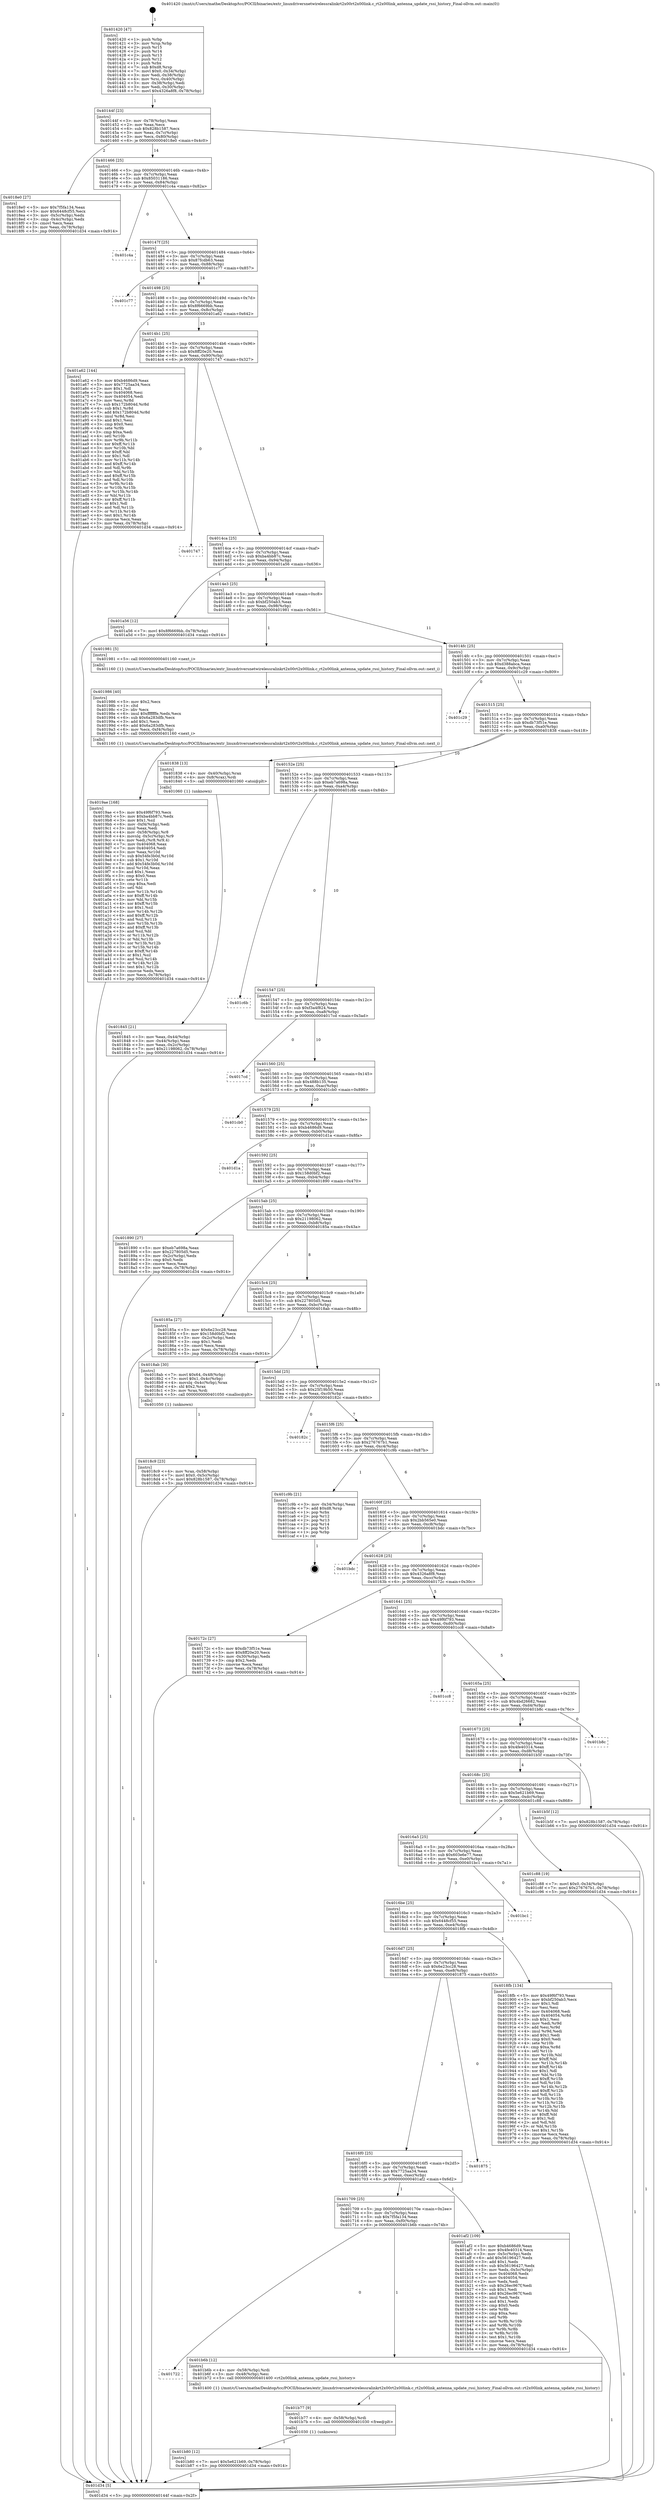 digraph "0x401420" {
  label = "0x401420 (/mnt/c/Users/mathe/Desktop/tcc/POCII/binaries/extr_linuxdriversnetwirelessralinkrt2x00rt2x00link.c_rt2x00link_antenna_update_rssi_history_Final-ollvm.out::main(0))"
  labelloc = "t"
  node[shape=record]

  Entry [label="",width=0.3,height=0.3,shape=circle,fillcolor=black,style=filled]
  "0x40144f" [label="{
     0x40144f [23]\l
     | [instrs]\l
     &nbsp;&nbsp;0x40144f \<+3\>: mov -0x78(%rbp),%eax\l
     &nbsp;&nbsp;0x401452 \<+2\>: mov %eax,%ecx\l
     &nbsp;&nbsp;0x401454 \<+6\>: sub $0x828b1587,%ecx\l
     &nbsp;&nbsp;0x40145a \<+3\>: mov %eax,-0x7c(%rbp)\l
     &nbsp;&nbsp;0x40145d \<+3\>: mov %ecx,-0x80(%rbp)\l
     &nbsp;&nbsp;0x401460 \<+6\>: je 00000000004018e0 \<main+0x4c0\>\l
  }"]
  "0x4018e0" [label="{
     0x4018e0 [27]\l
     | [instrs]\l
     &nbsp;&nbsp;0x4018e0 \<+5\>: mov $0x7f5fa134,%eax\l
     &nbsp;&nbsp;0x4018e5 \<+5\>: mov $0x6448cf55,%ecx\l
     &nbsp;&nbsp;0x4018ea \<+3\>: mov -0x5c(%rbp),%edx\l
     &nbsp;&nbsp;0x4018ed \<+3\>: cmp -0x4c(%rbp),%edx\l
     &nbsp;&nbsp;0x4018f0 \<+3\>: cmovl %ecx,%eax\l
     &nbsp;&nbsp;0x4018f3 \<+3\>: mov %eax,-0x78(%rbp)\l
     &nbsp;&nbsp;0x4018f6 \<+5\>: jmp 0000000000401d34 \<main+0x914\>\l
  }"]
  "0x401466" [label="{
     0x401466 [25]\l
     | [instrs]\l
     &nbsp;&nbsp;0x401466 \<+5\>: jmp 000000000040146b \<main+0x4b\>\l
     &nbsp;&nbsp;0x40146b \<+3\>: mov -0x7c(%rbp),%eax\l
     &nbsp;&nbsp;0x40146e \<+5\>: sub $0x85031186,%eax\l
     &nbsp;&nbsp;0x401473 \<+6\>: mov %eax,-0x84(%rbp)\l
     &nbsp;&nbsp;0x401479 \<+6\>: je 0000000000401c4a \<main+0x82a\>\l
  }"]
  Exit [label="",width=0.3,height=0.3,shape=circle,fillcolor=black,style=filled,peripheries=2]
  "0x401c4a" [label="{
     0x401c4a\l
  }", style=dashed]
  "0x40147f" [label="{
     0x40147f [25]\l
     | [instrs]\l
     &nbsp;&nbsp;0x40147f \<+5\>: jmp 0000000000401484 \<main+0x64\>\l
     &nbsp;&nbsp;0x401484 \<+3\>: mov -0x7c(%rbp),%eax\l
     &nbsp;&nbsp;0x401487 \<+5\>: sub $0x87fcdb63,%eax\l
     &nbsp;&nbsp;0x40148c \<+6\>: mov %eax,-0x88(%rbp)\l
     &nbsp;&nbsp;0x401492 \<+6\>: je 0000000000401c77 \<main+0x857\>\l
  }"]
  "0x401b80" [label="{
     0x401b80 [12]\l
     | [instrs]\l
     &nbsp;&nbsp;0x401b80 \<+7\>: movl $0x5e621b69,-0x78(%rbp)\l
     &nbsp;&nbsp;0x401b87 \<+5\>: jmp 0000000000401d34 \<main+0x914\>\l
  }"]
  "0x401c77" [label="{
     0x401c77\l
  }", style=dashed]
  "0x401498" [label="{
     0x401498 [25]\l
     | [instrs]\l
     &nbsp;&nbsp;0x401498 \<+5\>: jmp 000000000040149d \<main+0x7d\>\l
     &nbsp;&nbsp;0x40149d \<+3\>: mov -0x7c(%rbp),%eax\l
     &nbsp;&nbsp;0x4014a0 \<+5\>: sub $0x8f6669bb,%eax\l
     &nbsp;&nbsp;0x4014a5 \<+6\>: mov %eax,-0x8c(%rbp)\l
     &nbsp;&nbsp;0x4014ab \<+6\>: je 0000000000401a62 \<main+0x642\>\l
  }"]
  "0x401b77" [label="{
     0x401b77 [9]\l
     | [instrs]\l
     &nbsp;&nbsp;0x401b77 \<+4\>: mov -0x58(%rbp),%rdi\l
     &nbsp;&nbsp;0x401b7b \<+5\>: call 0000000000401030 \<free@plt\>\l
     | [calls]\l
     &nbsp;&nbsp;0x401030 \{1\} (unknown)\l
  }"]
  "0x401a62" [label="{
     0x401a62 [144]\l
     | [instrs]\l
     &nbsp;&nbsp;0x401a62 \<+5\>: mov $0xb4686d9,%eax\l
     &nbsp;&nbsp;0x401a67 \<+5\>: mov $0x7725aa34,%ecx\l
     &nbsp;&nbsp;0x401a6c \<+2\>: mov $0x1,%dl\l
     &nbsp;&nbsp;0x401a6e \<+7\>: mov 0x404068,%esi\l
     &nbsp;&nbsp;0x401a75 \<+7\>: mov 0x404054,%edi\l
     &nbsp;&nbsp;0x401a7c \<+3\>: mov %esi,%r8d\l
     &nbsp;&nbsp;0x401a7f \<+7\>: sub $0x172b804d,%r8d\l
     &nbsp;&nbsp;0x401a86 \<+4\>: sub $0x1,%r8d\l
     &nbsp;&nbsp;0x401a8a \<+7\>: add $0x172b804d,%r8d\l
     &nbsp;&nbsp;0x401a91 \<+4\>: imul %r8d,%esi\l
     &nbsp;&nbsp;0x401a95 \<+3\>: and $0x1,%esi\l
     &nbsp;&nbsp;0x401a98 \<+3\>: cmp $0x0,%esi\l
     &nbsp;&nbsp;0x401a9b \<+4\>: sete %r9b\l
     &nbsp;&nbsp;0x401a9f \<+3\>: cmp $0xa,%edi\l
     &nbsp;&nbsp;0x401aa2 \<+4\>: setl %r10b\l
     &nbsp;&nbsp;0x401aa6 \<+3\>: mov %r9b,%r11b\l
     &nbsp;&nbsp;0x401aa9 \<+4\>: xor $0xff,%r11b\l
     &nbsp;&nbsp;0x401aad \<+3\>: mov %r10b,%bl\l
     &nbsp;&nbsp;0x401ab0 \<+3\>: xor $0xff,%bl\l
     &nbsp;&nbsp;0x401ab3 \<+3\>: xor $0x1,%dl\l
     &nbsp;&nbsp;0x401ab6 \<+3\>: mov %r11b,%r14b\l
     &nbsp;&nbsp;0x401ab9 \<+4\>: and $0xff,%r14b\l
     &nbsp;&nbsp;0x401abd \<+3\>: and %dl,%r9b\l
     &nbsp;&nbsp;0x401ac0 \<+3\>: mov %bl,%r15b\l
     &nbsp;&nbsp;0x401ac3 \<+4\>: and $0xff,%r15b\l
     &nbsp;&nbsp;0x401ac7 \<+3\>: and %dl,%r10b\l
     &nbsp;&nbsp;0x401aca \<+3\>: or %r9b,%r14b\l
     &nbsp;&nbsp;0x401acd \<+3\>: or %r10b,%r15b\l
     &nbsp;&nbsp;0x401ad0 \<+3\>: xor %r15b,%r14b\l
     &nbsp;&nbsp;0x401ad3 \<+3\>: or %bl,%r11b\l
     &nbsp;&nbsp;0x401ad6 \<+4\>: xor $0xff,%r11b\l
     &nbsp;&nbsp;0x401ada \<+3\>: or $0x1,%dl\l
     &nbsp;&nbsp;0x401add \<+3\>: and %dl,%r11b\l
     &nbsp;&nbsp;0x401ae0 \<+3\>: or %r11b,%r14b\l
     &nbsp;&nbsp;0x401ae3 \<+4\>: test $0x1,%r14b\l
     &nbsp;&nbsp;0x401ae7 \<+3\>: cmovne %ecx,%eax\l
     &nbsp;&nbsp;0x401aea \<+3\>: mov %eax,-0x78(%rbp)\l
     &nbsp;&nbsp;0x401aed \<+5\>: jmp 0000000000401d34 \<main+0x914\>\l
  }"]
  "0x4014b1" [label="{
     0x4014b1 [25]\l
     | [instrs]\l
     &nbsp;&nbsp;0x4014b1 \<+5\>: jmp 00000000004014b6 \<main+0x96\>\l
     &nbsp;&nbsp;0x4014b6 \<+3\>: mov -0x7c(%rbp),%eax\l
     &nbsp;&nbsp;0x4014b9 \<+5\>: sub $0x8ff20e20,%eax\l
     &nbsp;&nbsp;0x4014be \<+6\>: mov %eax,-0x90(%rbp)\l
     &nbsp;&nbsp;0x4014c4 \<+6\>: je 0000000000401747 \<main+0x327\>\l
  }"]
  "0x401722" [label="{
     0x401722\l
  }", style=dashed]
  "0x401747" [label="{
     0x401747\l
  }", style=dashed]
  "0x4014ca" [label="{
     0x4014ca [25]\l
     | [instrs]\l
     &nbsp;&nbsp;0x4014ca \<+5\>: jmp 00000000004014cf \<main+0xaf\>\l
     &nbsp;&nbsp;0x4014cf \<+3\>: mov -0x7c(%rbp),%eax\l
     &nbsp;&nbsp;0x4014d2 \<+5\>: sub $0xba4bb87c,%eax\l
     &nbsp;&nbsp;0x4014d7 \<+6\>: mov %eax,-0x94(%rbp)\l
     &nbsp;&nbsp;0x4014dd \<+6\>: je 0000000000401a56 \<main+0x636\>\l
  }"]
  "0x401b6b" [label="{
     0x401b6b [12]\l
     | [instrs]\l
     &nbsp;&nbsp;0x401b6b \<+4\>: mov -0x58(%rbp),%rdi\l
     &nbsp;&nbsp;0x401b6f \<+3\>: mov -0x48(%rbp),%esi\l
     &nbsp;&nbsp;0x401b72 \<+5\>: call 0000000000401400 \<rt2x00link_antenna_update_rssi_history\>\l
     | [calls]\l
     &nbsp;&nbsp;0x401400 \{1\} (/mnt/c/Users/mathe/Desktop/tcc/POCII/binaries/extr_linuxdriversnetwirelessralinkrt2x00rt2x00link.c_rt2x00link_antenna_update_rssi_history_Final-ollvm.out::rt2x00link_antenna_update_rssi_history)\l
  }"]
  "0x401a56" [label="{
     0x401a56 [12]\l
     | [instrs]\l
     &nbsp;&nbsp;0x401a56 \<+7\>: movl $0x8f6669bb,-0x78(%rbp)\l
     &nbsp;&nbsp;0x401a5d \<+5\>: jmp 0000000000401d34 \<main+0x914\>\l
  }"]
  "0x4014e3" [label="{
     0x4014e3 [25]\l
     | [instrs]\l
     &nbsp;&nbsp;0x4014e3 \<+5\>: jmp 00000000004014e8 \<main+0xc8\>\l
     &nbsp;&nbsp;0x4014e8 \<+3\>: mov -0x7c(%rbp),%eax\l
     &nbsp;&nbsp;0x4014eb \<+5\>: sub $0xbf250ab3,%eax\l
     &nbsp;&nbsp;0x4014f0 \<+6\>: mov %eax,-0x98(%rbp)\l
     &nbsp;&nbsp;0x4014f6 \<+6\>: je 0000000000401981 \<main+0x561\>\l
  }"]
  "0x401709" [label="{
     0x401709 [25]\l
     | [instrs]\l
     &nbsp;&nbsp;0x401709 \<+5\>: jmp 000000000040170e \<main+0x2ee\>\l
     &nbsp;&nbsp;0x40170e \<+3\>: mov -0x7c(%rbp),%eax\l
     &nbsp;&nbsp;0x401711 \<+5\>: sub $0x7f5fa134,%eax\l
     &nbsp;&nbsp;0x401716 \<+6\>: mov %eax,-0xf0(%rbp)\l
     &nbsp;&nbsp;0x40171c \<+6\>: je 0000000000401b6b \<main+0x74b\>\l
  }"]
  "0x401981" [label="{
     0x401981 [5]\l
     | [instrs]\l
     &nbsp;&nbsp;0x401981 \<+5\>: call 0000000000401160 \<next_i\>\l
     | [calls]\l
     &nbsp;&nbsp;0x401160 \{1\} (/mnt/c/Users/mathe/Desktop/tcc/POCII/binaries/extr_linuxdriversnetwirelessralinkrt2x00rt2x00link.c_rt2x00link_antenna_update_rssi_history_Final-ollvm.out::next_i)\l
  }"]
  "0x4014fc" [label="{
     0x4014fc [25]\l
     | [instrs]\l
     &nbsp;&nbsp;0x4014fc \<+5\>: jmp 0000000000401501 \<main+0xe1\>\l
     &nbsp;&nbsp;0x401501 \<+3\>: mov -0x7c(%rbp),%eax\l
     &nbsp;&nbsp;0x401504 \<+5\>: sub $0xd388abca,%eax\l
     &nbsp;&nbsp;0x401509 \<+6\>: mov %eax,-0x9c(%rbp)\l
     &nbsp;&nbsp;0x40150f \<+6\>: je 0000000000401c29 \<main+0x809\>\l
  }"]
  "0x401af2" [label="{
     0x401af2 [109]\l
     | [instrs]\l
     &nbsp;&nbsp;0x401af2 \<+5\>: mov $0xb4686d9,%eax\l
     &nbsp;&nbsp;0x401af7 \<+5\>: mov $0x4fe40314,%ecx\l
     &nbsp;&nbsp;0x401afc \<+3\>: mov -0x5c(%rbp),%edx\l
     &nbsp;&nbsp;0x401aff \<+6\>: add $0x56196427,%edx\l
     &nbsp;&nbsp;0x401b05 \<+3\>: add $0x1,%edx\l
     &nbsp;&nbsp;0x401b08 \<+6\>: sub $0x56196427,%edx\l
     &nbsp;&nbsp;0x401b0e \<+3\>: mov %edx,-0x5c(%rbp)\l
     &nbsp;&nbsp;0x401b11 \<+7\>: mov 0x404068,%edx\l
     &nbsp;&nbsp;0x401b18 \<+7\>: mov 0x404054,%esi\l
     &nbsp;&nbsp;0x401b1f \<+2\>: mov %edx,%edi\l
     &nbsp;&nbsp;0x401b21 \<+6\>: sub $0x26ec967f,%edi\l
     &nbsp;&nbsp;0x401b27 \<+3\>: sub $0x1,%edi\l
     &nbsp;&nbsp;0x401b2a \<+6\>: add $0x26ec967f,%edi\l
     &nbsp;&nbsp;0x401b30 \<+3\>: imul %edi,%edx\l
     &nbsp;&nbsp;0x401b33 \<+3\>: and $0x1,%edx\l
     &nbsp;&nbsp;0x401b36 \<+3\>: cmp $0x0,%edx\l
     &nbsp;&nbsp;0x401b39 \<+4\>: sete %r8b\l
     &nbsp;&nbsp;0x401b3d \<+3\>: cmp $0xa,%esi\l
     &nbsp;&nbsp;0x401b40 \<+4\>: setl %r9b\l
     &nbsp;&nbsp;0x401b44 \<+3\>: mov %r8b,%r10b\l
     &nbsp;&nbsp;0x401b47 \<+3\>: and %r9b,%r10b\l
     &nbsp;&nbsp;0x401b4a \<+3\>: xor %r9b,%r8b\l
     &nbsp;&nbsp;0x401b4d \<+3\>: or %r8b,%r10b\l
     &nbsp;&nbsp;0x401b50 \<+4\>: test $0x1,%r10b\l
     &nbsp;&nbsp;0x401b54 \<+3\>: cmovne %ecx,%eax\l
     &nbsp;&nbsp;0x401b57 \<+3\>: mov %eax,-0x78(%rbp)\l
     &nbsp;&nbsp;0x401b5a \<+5\>: jmp 0000000000401d34 \<main+0x914\>\l
  }"]
  "0x401c29" [label="{
     0x401c29\l
  }", style=dashed]
  "0x401515" [label="{
     0x401515 [25]\l
     | [instrs]\l
     &nbsp;&nbsp;0x401515 \<+5\>: jmp 000000000040151a \<main+0xfa\>\l
     &nbsp;&nbsp;0x40151a \<+3\>: mov -0x7c(%rbp),%eax\l
     &nbsp;&nbsp;0x40151d \<+5\>: sub $0xdb73f51e,%eax\l
     &nbsp;&nbsp;0x401522 \<+6\>: mov %eax,-0xa0(%rbp)\l
     &nbsp;&nbsp;0x401528 \<+6\>: je 0000000000401838 \<main+0x418\>\l
  }"]
  "0x4016f0" [label="{
     0x4016f0 [25]\l
     | [instrs]\l
     &nbsp;&nbsp;0x4016f0 \<+5\>: jmp 00000000004016f5 \<main+0x2d5\>\l
     &nbsp;&nbsp;0x4016f5 \<+3\>: mov -0x7c(%rbp),%eax\l
     &nbsp;&nbsp;0x4016f8 \<+5\>: sub $0x7725aa34,%eax\l
     &nbsp;&nbsp;0x4016fd \<+6\>: mov %eax,-0xec(%rbp)\l
     &nbsp;&nbsp;0x401703 \<+6\>: je 0000000000401af2 \<main+0x6d2\>\l
  }"]
  "0x401838" [label="{
     0x401838 [13]\l
     | [instrs]\l
     &nbsp;&nbsp;0x401838 \<+4\>: mov -0x40(%rbp),%rax\l
     &nbsp;&nbsp;0x40183c \<+4\>: mov 0x8(%rax),%rdi\l
     &nbsp;&nbsp;0x401840 \<+5\>: call 0000000000401060 \<atoi@plt\>\l
     | [calls]\l
     &nbsp;&nbsp;0x401060 \{1\} (unknown)\l
  }"]
  "0x40152e" [label="{
     0x40152e [25]\l
     | [instrs]\l
     &nbsp;&nbsp;0x40152e \<+5\>: jmp 0000000000401533 \<main+0x113\>\l
     &nbsp;&nbsp;0x401533 \<+3\>: mov -0x7c(%rbp),%eax\l
     &nbsp;&nbsp;0x401536 \<+5\>: sub $0xeb7a698a,%eax\l
     &nbsp;&nbsp;0x40153b \<+6\>: mov %eax,-0xa4(%rbp)\l
     &nbsp;&nbsp;0x401541 \<+6\>: je 0000000000401c6b \<main+0x84b\>\l
  }"]
  "0x401875" [label="{
     0x401875\l
  }", style=dashed]
  "0x401c6b" [label="{
     0x401c6b\l
  }", style=dashed]
  "0x401547" [label="{
     0x401547 [25]\l
     | [instrs]\l
     &nbsp;&nbsp;0x401547 \<+5\>: jmp 000000000040154c \<main+0x12c\>\l
     &nbsp;&nbsp;0x40154c \<+3\>: mov -0x7c(%rbp),%eax\l
     &nbsp;&nbsp;0x40154f \<+5\>: sub $0xf3a4f824,%eax\l
     &nbsp;&nbsp;0x401554 \<+6\>: mov %eax,-0xa8(%rbp)\l
     &nbsp;&nbsp;0x40155a \<+6\>: je 00000000004017cd \<main+0x3ad\>\l
  }"]
  "0x4019ae" [label="{
     0x4019ae [168]\l
     | [instrs]\l
     &nbsp;&nbsp;0x4019ae \<+5\>: mov $0x49f6f793,%ecx\l
     &nbsp;&nbsp;0x4019b3 \<+5\>: mov $0xba4bb87c,%edx\l
     &nbsp;&nbsp;0x4019b8 \<+3\>: mov $0x1,%sil\l
     &nbsp;&nbsp;0x4019bb \<+6\>: mov -0xf4(%rbp),%edi\l
     &nbsp;&nbsp;0x4019c1 \<+3\>: imul %eax,%edi\l
     &nbsp;&nbsp;0x4019c4 \<+4\>: mov -0x58(%rbp),%r8\l
     &nbsp;&nbsp;0x4019c8 \<+4\>: movslq -0x5c(%rbp),%r9\l
     &nbsp;&nbsp;0x4019cc \<+4\>: mov %edi,(%r8,%r9,4)\l
     &nbsp;&nbsp;0x4019d0 \<+7\>: mov 0x404068,%eax\l
     &nbsp;&nbsp;0x4019d7 \<+7\>: mov 0x404054,%edi\l
     &nbsp;&nbsp;0x4019de \<+3\>: mov %eax,%r10d\l
     &nbsp;&nbsp;0x4019e1 \<+7\>: sub $0x54fe3b0d,%r10d\l
     &nbsp;&nbsp;0x4019e8 \<+4\>: sub $0x1,%r10d\l
     &nbsp;&nbsp;0x4019ec \<+7\>: add $0x54fe3b0d,%r10d\l
     &nbsp;&nbsp;0x4019f3 \<+4\>: imul %r10d,%eax\l
     &nbsp;&nbsp;0x4019f7 \<+3\>: and $0x1,%eax\l
     &nbsp;&nbsp;0x4019fa \<+3\>: cmp $0x0,%eax\l
     &nbsp;&nbsp;0x4019fd \<+4\>: sete %r11b\l
     &nbsp;&nbsp;0x401a01 \<+3\>: cmp $0xa,%edi\l
     &nbsp;&nbsp;0x401a04 \<+3\>: setl %bl\l
     &nbsp;&nbsp;0x401a07 \<+3\>: mov %r11b,%r14b\l
     &nbsp;&nbsp;0x401a0a \<+4\>: xor $0xff,%r14b\l
     &nbsp;&nbsp;0x401a0e \<+3\>: mov %bl,%r15b\l
     &nbsp;&nbsp;0x401a11 \<+4\>: xor $0xff,%r15b\l
     &nbsp;&nbsp;0x401a15 \<+4\>: xor $0x1,%sil\l
     &nbsp;&nbsp;0x401a19 \<+3\>: mov %r14b,%r12b\l
     &nbsp;&nbsp;0x401a1c \<+4\>: and $0xff,%r12b\l
     &nbsp;&nbsp;0x401a20 \<+3\>: and %sil,%r11b\l
     &nbsp;&nbsp;0x401a23 \<+3\>: mov %r15b,%r13b\l
     &nbsp;&nbsp;0x401a26 \<+4\>: and $0xff,%r13b\l
     &nbsp;&nbsp;0x401a2a \<+3\>: and %sil,%bl\l
     &nbsp;&nbsp;0x401a2d \<+3\>: or %r11b,%r12b\l
     &nbsp;&nbsp;0x401a30 \<+3\>: or %bl,%r13b\l
     &nbsp;&nbsp;0x401a33 \<+3\>: xor %r13b,%r12b\l
     &nbsp;&nbsp;0x401a36 \<+3\>: or %r15b,%r14b\l
     &nbsp;&nbsp;0x401a39 \<+4\>: xor $0xff,%r14b\l
     &nbsp;&nbsp;0x401a3d \<+4\>: or $0x1,%sil\l
     &nbsp;&nbsp;0x401a41 \<+3\>: and %sil,%r14b\l
     &nbsp;&nbsp;0x401a44 \<+3\>: or %r14b,%r12b\l
     &nbsp;&nbsp;0x401a47 \<+4\>: test $0x1,%r12b\l
     &nbsp;&nbsp;0x401a4b \<+3\>: cmovne %edx,%ecx\l
     &nbsp;&nbsp;0x401a4e \<+3\>: mov %ecx,-0x78(%rbp)\l
     &nbsp;&nbsp;0x401a51 \<+5\>: jmp 0000000000401d34 \<main+0x914\>\l
  }"]
  "0x4017cd" [label="{
     0x4017cd\l
  }", style=dashed]
  "0x401560" [label="{
     0x401560 [25]\l
     | [instrs]\l
     &nbsp;&nbsp;0x401560 \<+5\>: jmp 0000000000401565 \<main+0x145\>\l
     &nbsp;&nbsp;0x401565 \<+3\>: mov -0x7c(%rbp),%eax\l
     &nbsp;&nbsp;0x401568 \<+5\>: sub $0x488b135,%eax\l
     &nbsp;&nbsp;0x40156d \<+6\>: mov %eax,-0xac(%rbp)\l
     &nbsp;&nbsp;0x401573 \<+6\>: je 0000000000401cb0 \<main+0x890\>\l
  }"]
  "0x401986" [label="{
     0x401986 [40]\l
     | [instrs]\l
     &nbsp;&nbsp;0x401986 \<+5\>: mov $0x2,%ecx\l
     &nbsp;&nbsp;0x40198b \<+1\>: cltd\l
     &nbsp;&nbsp;0x40198c \<+2\>: idiv %ecx\l
     &nbsp;&nbsp;0x40198e \<+6\>: imul $0xfffffffe,%edx,%ecx\l
     &nbsp;&nbsp;0x401994 \<+6\>: sub $0x6a283dfb,%ecx\l
     &nbsp;&nbsp;0x40199a \<+3\>: add $0x1,%ecx\l
     &nbsp;&nbsp;0x40199d \<+6\>: add $0x6a283dfb,%ecx\l
     &nbsp;&nbsp;0x4019a3 \<+6\>: mov %ecx,-0xf4(%rbp)\l
     &nbsp;&nbsp;0x4019a9 \<+5\>: call 0000000000401160 \<next_i\>\l
     | [calls]\l
     &nbsp;&nbsp;0x401160 \{1\} (/mnt/c/Users/mathe/Desktop/tcc/POCII/binaries/extr_linuxdriversnetwirelessralinkrt2x00rt2x00link.c_rt2x00link_antenna_update_rssi_history_Final-ollvm.out::next_i)\l
  }"]
  "0x401cb0" [label="{
     0x401cb0\l
  }", style=dashed]
  "0x401579" [label="{
     0x401579 [25]\l
     | [instrs]\l
     &nbsp;&nbsp;0x401579 \<+5\>: jmp 000000000040157e \<main+0x15e\>\l
     &nbsp;&nbsp;0x40157e \<+3\>: mov -0x7c(%rbp),%eax\l
     &nbsp;&nbsp;0x401581 \<+5\>: sub $0xb4686d9,%eax\l
     &nbsp;&nbsp;0x401586 \<+6\>: mov %eax,-0xb0(%rbp)\l
     &nbsp;&nbsp;0x40158c \<+6\>: je 0000000000401d1a \<main+0x8fa\>\l
  }"]
  "0x4016d7" [label="{
     0x4016d7 [25]\l
     | [instrs]\l
     &nbsp;&nbsp;0x4016d7 \<+5\>: jmp 00000000004016dc \<main+0x2bc\>\l
     &nbsp;&nbsp;0x4016dc \<+3\>: mov -0x7c(%rbp),%eax\l
     &nbsp;&nbsp;0x4016df \<+5\>: sub $0x6e23cc28,%eax\l
     &nbsp;&nbsp;0x4016e4 \<+6\>: mov %eax,-0xe8(%rbp)\l
     &nbsp;&nbsp;0x4016ea \<+6\>: je 0000000000401875 \<main+0x455\>\l
  }"]
  "0x401d1a" [label="{
     0x401d1a\l
  }", style=dashed]
  "0x401592" [label="{
     0x401592 [25]\l
     | [instrs]\l
     &nbsp;&nbsp;0x401592 \<+5\>: jmp 0000000000401597 \<main+0x177\>\l
     &nbsp;&nbsp;0x401597 \<+3\>: mov -0x7c(%rbp),%eax\l
     &nbsp;&nbsp;0x40159a \<+5\>: sub $0x158d0bf2,%eax\l
     &nbsp;&nbsp;0x40159f \<+6\>: mov %eax,-0xb4(%rbp)\l
     &nbsp;&nbsp;0x4015a5 \<+6\>: je 0000000000401890 \<main+0x470\>\l
  }"]
  "0x4018fb" [label="{
     0x4018fb [134]\l
     | [instrs]\l
     &nbsp;&nbsp;0x4018fb \<+5\>: mov $0x49f6f793,%eax\l
     &nbsp;&nbsp;0x401900 \<+5\>: mov $0xbf250ab3,%ecx\l
     &nbsp;&nbsp;0x401905 \<+2\>: mov $0x1,%dl\l
     &nbsp;&nbsp;0x401907 \<+2\>: xor %esi,%esi\l
     &nbsp;&nbsp;0x401909 \<+7\>: mov 0x404068,%edi\l
     &nbsp;&nbsp;0x401910 \<+8\>: mov 0x404054,%r8d\l
     &nbsp;&nbsp;0x401918 \<+3\>: sub $0x1,%esi\l
     &nbsp;&nbsp;0x40191b \<+3\>: mov %edi,%r9d\l
     &nbsp;&nbsp;0x40191e \<+3\>: add %esi,%r9d\l
     &nbsp;&nbsp;0x401921 \<+4\>: imul %r9d,%edi\l
     &nbsp;&nbsp;0x401925 \<+3\>: and $0x1,%edi\l
     &nbsp;&nbsp;0x401928 \<+3\>: cmp $0x0,%edi\l
     &nbsp;&nbsp;0x40192b \<+4\>: sete %r10b\l
     &nbsp;&nbsp;0x40192f \<+4\>: cmp $0xa,%r8d\l
     &nbsp;&nbsp;0x401933 \<+4\>: setl %r11b\l
     &nbsp;&nbsp;0x401937 \<+3\>: mov %r10b,%bl\l
     &nbsp;&nbsp;0x40193a \<+3\>: xor $0xff,%bl\l
     &nbsp;&nbsp;0x40193d \<+3\>: mov %r11b,%r14b\l
     &nbsp;&nbsp;0x401940 \<+4\>: xor $0xff,%r14b\l
     &nbsp;&nbsp;0x401944 \<+3\>: xor $0x1,%dl\l
     &nbsp;&nbsp;0x401947 \<+3\>: mov %bl,%r15b\l
     &nbsp;&nbsp;0x40194a \<+4\>: and $0xff,%r15b\l
     &nbsp;&nbsp;0x40194e \<+3\>: and %dl,%r10b\l
     &nbsp;&nbsp;0x401951 \<+3\>: mov %r14b,%r12b\l
     &nbsp;&nbsp;0x401954 \<+4\>: and $0xff,%r12b\l
     &nbsp;&nbsp;0x401958 \<+3\>: and %dl,%r11b\l
     &nbsp;&nbsp;0x40195b \<+3\>: or %r10b,%r15b\l
     &nbsp;&nbsp;0x40195e \<+3\>: or %r11b,%r12b\l
     &nbsp;&nbsp;0x401961 \<+3\>: xor %r12b,%r15b\l
     &nbsp;&nbsp;0x401964 \<+3\>: or %r14b,%bl\l
     &nbsp;&nbsp;0x401967 \<+3\>: xor $0xff,%bl\l
     &nbsp;&nbsp;0x40196a \<+3\>: or $0x1,%dl\l
     &nbsp;&nbsp;0x40196d \<+2\>: and %dl,%bl\l
     &nbsp;&nbsp;0x40196f \<+3\>: or %bl,%r15b\l
     &nbsp;&nbsp;0x401972 \<+4\>: test $0x1,%r15b\l
     &nbsp;&nbsp;0x401976 \<+3\>: cmovne %ecx,%eax\l
     &nbsp;&nbsp;0x401979 \<+3\>: mov %eax,-0x78(%rbp)\l
     &nbsp;&nbsp;0x40197c \<+5\>: jmp 0000000000401d34 \<main+0x914\>\l
  }"]
  "0x401890" [label="{
     0x401890 [27]\l
     | [instrs]\l
     &nbsp;&nbsp;0x401890 \<+5\>: mov $0xeb7a698a,%eax\l
     &nbsp;&nbsp;0x401895 \<+5\>: mov $0x227805d5,%ecx\l
     &nbsp;&nbsp;0x40189a \<+3\>: mov -0x2c(%rbp),%edx\l
     &nbsp;&nbsp;0x40189d \<+3\>: cmp $0x0,%edx\l
     &nbsp;&nbsp;0x4018a0 \<+3\>: cmove %ecx,%eax\l
     &nbsp;&nbsp;0x4018a3 \<+3\>: mov %eax,-0x78(%rbp)\l
     &nbsp;&nbsp;0x4018a6 \<+5\>: jmp 0000000000401d34 \<main+0x914\>\l
  }"]
  "0x4015ab" [label="{
     0x4015ab [25]\l
     | [instrs]\l
     &nbsp;&nbsp;0x4015ab \<+5\>: jmp 00000000004015b0 \<main+0x190\>\l
     &nbsp;&nbsp;0x4015b0 \<+3\>: mov -0x7c(%rbp),%eax\l
     &nbsp;&nbsp;0x4015b3 \<+5\>: sub $0x21198062,%eax\l
     &nbsp;&nbsp;0x4015b8 \<+6\>: mov %eax,-0xb8(%rbp)\l
     &nbsp;&nbsp;0x4015be \<+6\>: je 000000000040185a \<main+0x43a\>\l
  }"]
  "0x4016be" [label="{
     0x4016be [25]\l
     | [instrs]\l
     &nbsp;&nbsp;0x4016be \<+5\>: jmp 00000000004016c3 \<main+0x2a3\>\l
     &nbsp;&nbsp;0x4016c3 \<+3\>: mov -0x7c(%rbp),%eax\l
     &nbsp;&nbsp;0x4016c6 \<+5\>: sub $0x6448cf55,%eax\l
     &nbsp;&nbsp;0x4016cb \<+6\>: mov %eax,-0xe4(%rbp)\l
     &nbsp;&nbsp;0x4016d1 \<+6\>: je 00000000004018fb \<main+0x4db\>\l
  }"]
  "0x40185a" [label="{
     0x40185a [27]\l
     | [instrs]\l
     &nbsp;&nbsp;0x40185a \<+5\>: mov $0x6e23cc28,%eax\l
     &nbsp;&nbsp;0x40185f \<+5\>: mov $0x158d0bf2,%ecx\l
     &nbsp;&nbsp;0x401864 \<+3\>: mov -0x2c(%rbp),%edx\l
     &nbsp;&nbsp;0x401867 \<+3\>: cmp $0x1,%edx\l
     &nbsp;&nbsp;0x40186a \<+3\>: cmovl %ecx,%eax\l
     &nbsp;&nbsp;0x40186d \<+3\>: mov %eax,-0x78(%rbp)\l
     &nbsp;&nbsp;0x401870 \<+5\>: jmp 0000000000401d34 \<main+0x914\>\l
  }"]
  "0x4015c4" [label="{
     0x4015c4 [25]\l
     | [instrs]\l
     &nbsp;&nbsp;0x4015c4 \<+5\>: jmp 00000000004015c9 \<main+0x1a9\>\l
     &nbsp;&nbsp;0x4015c9 \<+3\>: mov -0x7c(%rbp),%eax\l
     &nbsp;&nbsp;0x4015cc \<+5\>: sub $0x227805d5,%eax\l
     &nbsp;&nbsp;0x4015d1 \<+6\>: mov %eax,-0xbc(%rbp)\l
     &nbsp;&nbsp;0x4015d7 \<+6\>: je 00000000004018ab \<main+0x48b\>\l
  }"]
  "0x401bc1" [label="{
     0x401bc1\l
  }", style=dashed]
  "0x4018ab" [label="{
     0x4018ab [30]\l
     | [instrs]\l
     &nbsp;&nbsp;0x4018ab \<+7\>: movl $0x64,-0x48(%rbp)\l
     &nbsp;&nbsp;0x4018b2 \<+7\>: movl $0x1,-0x4c(%rbp)\l
     &nbsp;&nbsp;0x4018b9 \<+4\>: movslq -0x4c(%rbp),%rax\l
     &nbsp;&nbsp;0x4018bd \<+4\>: shl $0x2,%rax\l
     &nbsp;&nbsp;0x4018c1 \<+3\>: mov %rax,%rdi\l
     &nbsp;&nbsp;0x4018c4 \<+5\>: call 0000000000401050 \<malloc@plt\>\l
     | [calls]\l
     &nbsp;&nbsp;0x401050 \{1\} (unknown)\l
  }"]
  "0x4015dd" [label="{
     0x4015dd [25]\l
     | [instrs]\l
     &nbsp;&nbsp;0x4015dd \<+5\>: jmp 00000000004015e2 \<main+0x1c2\>\l
     &nbsp;&nbsp;0x4015e2 \<+3\>: mov -0x7c(%rbp),%eax\l
     &nbsp;&nbsp;0x4015e5 \<+5\>: sub $0x25f19b50,%eax\l
     &nbsp;&nbsp;0x4015ea \<+6\>: mov %eax,-0xc0(%rbp)\l
     &nbsp;&nbsp;0x4015f0 \<+6\>: je 000000000040182c \<main+0x40c\>\l
  }"]
  "0x4016a5" [label="{
     0x4016a5 [25]\l
     | [instrs]\l
     &nbsp;&nbsp;0x4016a5 \<+5\>: jmp 00000000004016aa \<main+0x28a\>\l
     &nbsp;&nbsp;0x4016aa \<+3\>: mov -0x7c(%rbp),%eax\l
     &nbsp;&nbsp;0x4016ad \<+5\>: sub $0x603e6e77,%eax\l
     &nbsp;&nbsp;0x4016b2 \<+6\>: mov %eax,-0xe0(%rbp)\l
     &nbsp;&nbsp;0x4016b8 \<+6\>: je 0000000000401bc1 \<main+0x7a1\>\l
  }"]
  "0x40182c" [label="{
     0x40182c\l
  }", style=dashed]
  "0x4015f6" [label="{
     0x4015f6 [25]\l
     | [instrs]\l
     &nbsp;&nbsp;0x4015f6 \<+5\>: jmp 00000000004015fb \<main+0x1db\>\l
     &nbsp;&nbsp;0x4015fb \<+3\>: mov -0x7c(%rbp),%eax\l
     &nbsp;&nbsp;0x4015fe \<+5\>: sub $0x276767b1,%eax\l
     &nbsp;&nbsp;0x401603 \<+6\>: mov %eax,-0xc4(%rbp)\l
     &nbsp;&nbsp;0x401609 \<+6\>: je 0000000000401c9b \<main+0x87b\>\l
  }"]
  "0x401c88" [label="{
     0x401c88 [19]\l
     | [instrs]\l
     &nbsp;&nbsp;0x401c88 \<+7\>: movl $0x0,-0x34(%rbp)\l
     &nbsp;&nbsp;0x401c8f \<+7\>: movl $0x276767b1,-0x78(%rbp)\l
     &nbsp;&nbsp;0x401c96 \<+5\>: jmp 0000000000401d34 \<main+0x914\>\l
  }"]
  "0x401c9b" [label="{
     0x401c9b [21]\l
     | [instrs]\l
     &nbsp;&nbsp;0x401c9b \<+3\>: mov -0x34(%rbp),%eax\l
     &nbsp;&nbsp;0x401c9e \<+7\>: add $0xd8,%rsp\l
     &nbsp;&nbsp;0x401ca5 \<+1\>: pop %rbx\l
     &nbsp;&nbsp;0x401ca6 \<+2\>: pop %r12\l
     &nbsp;&nbsp;0x401ca8 \<+2\>: pop %r13\l
     &nbsp;&nbsp;0x401caa \<+2\>: pop %r14\l
     &nbsp;&nbsp;0x401cac \<+2\>: pop %r15\l
     &nbsp;&nbsp;0x401cae \<+1\>: pop %rbp\l
     &nbsp;&nbsp;0x401caf \<+1\>: ret\l
  }"]
  "0x40160f" [label="{
     0x40160f [25]\l
     | [instrs]\l
     &nbsp;&nbsp;0x40160f \<+5\>: jmp 0000000000401614 \<main+0x1f4\>\l
     &nbsp;&nbsp;0x401614 \<+3\>: mov -0x7c(%rbp),%eax\l
     &nbsp;&nbsp;0x401617 \<+5\>: sub $0x2bb565e0,%eax\l
     &nbsp;&nbsp;0x40161c \<+6\>: mov %eax,-0xc8(%rbp)\l
     &nbsp;&nbsp;0x401622 \<+6\>: je 0000000000401bdc \<main+0x7bc\>\l
  }"]
  "0x40168c" [label="{
     0x40168c [25]\l
     | [instrs]\l
     &nbsp;&nbsp;0x40168c \<+5\>: jmp 0000000000401691 \<main+0x271\>\l
     &nbsp;&nbsp;0x401691 \<+3\>: mov -0x7c(%rbp),%eax\l
     &nbsp;&nbsp;0x401694 \<+5\>: sub $0x5e621b69,%eax\l
     &nbsp;&nbsp;0x401699 \<+6\>: mov %eax,-0xdc(%rbp)\l
     &nbsp;&nbsp;0x40169f \<+6\>: je 0000000000401c88 \<main+0x868\>\l
  }"]
  "0x401bdc" [label="{
     0x401bdc\l
  }", style=dashed]
  "0x401628" [label="{
     0x401628 [25]\l
     | [instrs]\l
     &nbsp;&nbsp;0x401628 \<+5\>: jmp 000000000040162d \<main+0x20d\>\l
     &nbsp;&nbsp;0x40162d \<+3\>: mov -0x7c(%rbp),%eax\l
     &nbsp;&nbsp;0x401630 \<+5\>: sub $0x4326a8f8,%eax\l
     &nbsp;&nbsp;0x401635 \<+6\>: mov %eax,-0xcc(%rbp)\l
     &nbsp;&nbsp;0x40163b \<+6\>: je 000000000040172c \<main+0x30c\>\l
  }"]
  "0x401b5f" [label="{
     0x401b5f [12]\l
     | [instrs]\l
     &nbsp;&nbsp;0x401b5f \<+7\>: movl $0x828b1587,-0x78(%rbp)\l
     &nbsp;&nbsp;0x401b66 \<+5\>: jmp 0000000000401d34 \<main+0x914\>\l
  }"]
  "0x40172c" [label="{
     0x40172c [27]\l
     | [instrs]\l
     &nbsp;&nbsp;0x40172c \<+5\>: mov $0xdb73f51e,%eax\l
     &nbsp;&nbsp;0x401731 \<+5\>: mov $0x8ff20e20,%ecx\l
     &nbsp;&nbsp;0x401736 \<+3\>: mov -0x30(%rbp),%edx\l
     &nbsp;&nbsp;0x401739 \<+3\>: cmp $0x2,%edx\l
     &nbsp;&nbsp;0x40173c \<+3\>: cmovne %ecx,%eax\l
     &nbsp;&nbsp;0x40173f \<+3\>: mov %eax,-0x78(%rbp)\l
     &nbsp;&nbsp;0x401742 \<+5\>: jmp 0000000000401d34 \<main+0x914\>\l
  }"]
  "0x401641" [label="{
     0x401641 [25]\l
     | [instrs]\l
     &nbsp;&nbsp;0x401641 \<+5\>: jmp 0000000000401646 \<main+0x226\>\l
     &nbsp;&nbsp;0x401646 \<+3\>: mov -0x7c(%rbp),%eax\l
     &nbsp;&nbsp;0x401649 \<+5\>: sub $0x49f6f793,%eax\l
     &nbsp;&nbsp;0x40164e \<+6\>: mov %eax,-0xd0(%rbp)\l
     &nbsp;&nbsp;0x401654 \<+6\>: je 0000000000401cc8 \<main+0x8a8\>\l
  }"]
  "0x401d34" [label="{
     0x401d34 [5]\l
     | [instrs]\l
     &nbsp;&nbsp;0x401d34 \<+5\>: jmp 000000000040144f \<main+0x2f\>\l
  }"]
  "0x401420" [label="{
     0x401420 [47]\l
     | [instrs]\l
     &nbsp;&nbsp;0x401420 \<+1\>: push %rbp\l
     &nbsp;&nbsp;0x401421 \<+3\>: mov %rsp,%rbp\l
     &nbsp;&nbsp;0x401424 \<+2\>: push %r15\l
     &nbsp;&nbsp;0x401426 \<+2\>: push %r14\l
     &nbsp;&nbsp;0x401428 \<+2\>: push %r13\l
     &nbsp;&nbsp;0x40142a \<+2\>: push %r12\l
     &nbsp;&nbsp;0x40142c \<+1\>: push %rbx\l
     &nbsp;&nbsp;0x40142d \<+7\>: sub $0xd8,%rsp\l
     &nbsp;&nbsp;0x401434 \<+7\>: movl $0x0,-0x34(%rbp)\l
     &nbsp;&nbsp;0x40143b \<+3\>: mov %edi,-0x38(%rbp)\l
     &nbsp;&nbsp;0x40143e \<+4\>: mov %rsi,-0x40(%rbp)\l
     &nbsp;&nbsp;0x401442 \<+3\>: mov -0x38(%rbp),%edi\l
     &nbsp;&nbsp;0x401445 \<+3\>: mov %edi,-0x30(%rbp)\l
     &nbsp;&nbsp;0x401448 \<+7\>: movl $0x4326a8f8,-0x78(%rbp)\l
  }"]
  "0x401845" [label="{
     0x401845 [21]\l
     | [instrs]\l
     &nbsp;&nbsp;0x401845 \<+3\>: mov %eax,-0x44(%rbp)\l
     &nbsp;&nbsp;0x401848 \<+3\>: mov -0x44(%rbp),%eax\l
     &nbsp;&nbsp;0x40184b \<+3\>: mov %eax,-0x2c(%rbp)\l
     &nbsp;&nbsp;0x40184e \<+7\>: movl $0x21198062,-0x78(%rbp)\l
     &nbsp;&nbsp;0x401855 \<+5\>: jmp 0000000000401d34 \<main+0x914\>\l
  }"]
  "0x4018c9" [label="{
     0x4018c9 [23]\l
     | [instrs]\l
     &nbsp;&nbsp;0x4018c9 \<+4\>: mov %rax,-0x58(%rbp)\l
     &nbsp;&nbsp;0x4018cd \<+7\>: movl $0x0,-0x5c(%rbp)\l
     &nbsp;&nbsp;0x4018d4 \<+7\>: movl $0x828b1587,-0x78(%rbp)\l
     &nbsp;&nbsp;0x4018db \<+5\>: jmp 0000000000401d34 \<main+0x914\>\l
  }"]
  "0x401673" [label="{
     0x401673 [25]\l
     | [instrs]\l
     &nbsp;&nbsp;0x401673 \<+5\>: jmp 0000000000401678 \<main+0x258\>\l
     &nbsp;&nbsp;0x401678 \<+3\>: mov -0x7c(%rbp),%eax\l
     &nbsp;&nbsp;0x40167b \<+5\>: sub $0x4fe40314,%eax\l
     &nbsp;&nbsp;0x401680 \<+6\>: mov %eax,-0xd8(%rbp)\l
     &nbsp;&nbsp;0x401686 \<+6\>: je 0000000000401b5f \<main+0x73f\>\l
  }"]
  "0x401cc8" [label="{
     0x401cc8\l
  }", style=dashed]
  "0x40165a" [label="{
     0x40165a [25]\l
     | [instrs]\l
     &nbsp;&nbsp;0x40165a \<+5\>: jmp 000000000040165f \<main+0x23f\>\l
     &nbsp;&nbsp;0x40165f \<+3\>: mov -0x7c(%rbp),%eax\l
     &nbsp;&nbsp;0x401662 \<+5\>: sub $0x4bd26682,%eax\l
     &nbsp;&nbsp;0x401667 \<+6\>: mov %eax,-0xd4(%rbp)\l
     &nbsp;&nbsp;0x40166d \<+6\>: je 0000000000401b8c \<main+0x76c\>\l
  }"]
  "0x401b8c" [label="{
     0x401b8c\l
  }", style=dashed]
  Entry -> "0x401420" [label=" 1"]
  "0x40144f" -> "0x4018e0" [label=" 2"]
  "0x40144f" -> "0x401466" [label=" 14"]
  "0x401c9b" -> Exit [label=" 1"]
  "0x401466" -> "0x401c4a" [label=" 0"]
  "0x401466" -> "0x40147f" [label=" 14"]
  "0x401c88" -> "0x401d34" [label=" 1"]
  "0x40147f" -> "0x401c77" [label=" 0"]
  "0x40147f" -> "0x401498" [label=" 14"]
  "0x401b80" -> "0x401d34" [label=" 1"]
  "0x401498" -> "0x401a62" [label=" 1"]
  "0x401498" -> "0x4014b1" [label=" 13"]
  "0x401b77" -> "0x401b80" [label=" 1"]
  "0x4014b1" -> "0x401747" [label=" 0"]
  "0x4014b1" -> "0x4014ca" [label=" 13"]
  "0x401b6b" -> "0x401b77" [label=" 1"]
  "0x4014ca" -> "0x401a56" [label=" 1"]
  "0x4014ca" -> "0x4014e3" [label=" 12"]
  "0x401709" -> "0x401722" [label=" 0"]
  "0x4014e3" -> "0x401981" [label=" 1"]
  "0x4014e3" -> "0x4014fc" [label=" 11"]
  "0x401709" -> "0x401b6b" [label=" 1"]
  "0x4014fc" -> "0x401c29" [label=" 0"]
  "0x4014fc" -> "0x401515" [label=" 11"]
  "0x401b5f" -> "0x401d34" [label=" 1"]
  "0x401515" -> "0x401838" [label=" 1"]
  "0x401515" -> "0x40152e" [label=" 10"]
  "0x4016f0" -> "0x401709" [label=" 1"]
  "0x40152e" -> "0x401c6b" [label=" 0"]
  "0x40152e" -> "0x401547" [label=" 10"]
  "0x4016f0" -> "0x401af2" [label=" 1"]
  "0x401547" -> "0x4017cd" [label=" 0"]
  "0x401547" -> "0x401560" [label=" 10"]
  "0x4016d7" -> "0x4016f0" [label=" 2"]
  "0x401560" -> "0x401cb0" [label=" 0"]
  "0x401560" -> "0x401579" [label=" 10"]
  "0x4016d7" -> "0x401875" [label=" 0"]
  "0x401579" -> "0x401d1a" [label=" 0"]
  "0x401579" -> "0x401592" [label=" 10"]
  "0x401af2" -> "0x401d34" [label=" 1"]
  "0x401592" -> "0x401890" [label=" 1"]
  "0x401592" -> "0x4015ab" [label=" 9"]
  "0x401a62" -> "0x401d34" [label=" 1"]
  "0x4015ab" -> "0x40185a" [label=" 1"]
  "0x4015ab" -> "0x4015c4" [label=" 8"]
  "0x4019ae" -> "0x401d34" [label=" 1"]
  "0x4015c4" -> "0x4018ab" [label=" 1"]
  "0x4015c4" -> "0x4015dd" [label=" 7"]
  "0x401986" -> "0x4019ae" [label=" 1"]
  "0x4015dd" -> "0x40182c" [label=" 0"]
  "0x4015dd" -> "0x4015f6" [label=" 7"]
  "0x4018fb" -> "0x401d34" [label=" 1"]
  "0x4015f6" -> "0x401c9b" [label=" 1"]
  "0x4015f6" -> "0x40160f" [label=" 6"]
  "0x4016be" -> "0x4016d7" [label=" 2"]
  "0x40160f" -> "0x401bdc" [label=" 0"]
  "0x40160f" -> "0x401628" [label=" 6"]
  "0x401a56" -> "0x401d34" [label=" 1"]
  "0x401628" -> "0x40172c" [label=" 1"]
  "0x401628" -> "0x401641" [label=" 5"]
  "0x40172c" -> "0x401d34" [label=" 1"]
  "0x401420" -> "0x40144f" [label=" 1"]
  "0x401d34" -> "0x40144f" [label=" 15"]
  "0x401838" -> "0x401845" [label=" 1"]
  "0x401845" -> "0x401d34" [label=" 1"]
  "0x40185a" -> "0x401d34" [label=" 1"]
  "0x401890" -> "0x401d34" [label=" 1"]
  "0x4018ab" -> "0x4018c9" [label=" 1"]
  "0x4018c9" -> "0x401d34" [label=" 1"]
  "0x4018e0" -> "0x401d34" [label=" 2"]
  "0x4016a5" -> "0x4016be" [label=" 3"]
  "0x401641" -> "0x401cc8" [label=" 0"]
  "0x401641" -> "0x40165a" [label=" 5"]
  "0x401981" -> "0x401986" [label=" 1"]
  "0x40165a" -> "0x401b8c" [label=" 0"]
  "0x40165a" -> "0x401673" [label=" 5"]
  "0x4016a5" -> "0x401bc1" [label=" 0"]
  "0x401673" -> "0x401b5f" [label=" 1"]
  "0x401673" -> "0x40168c" [label=" 4"]
  "0x4016be" -> "0x4018fb" [label=" 1"]
  "0x40168c" -> "0x401c88" [label=" 1"]
  "0x40168c" -> "0x4016a5" [label=" 3"]
}
